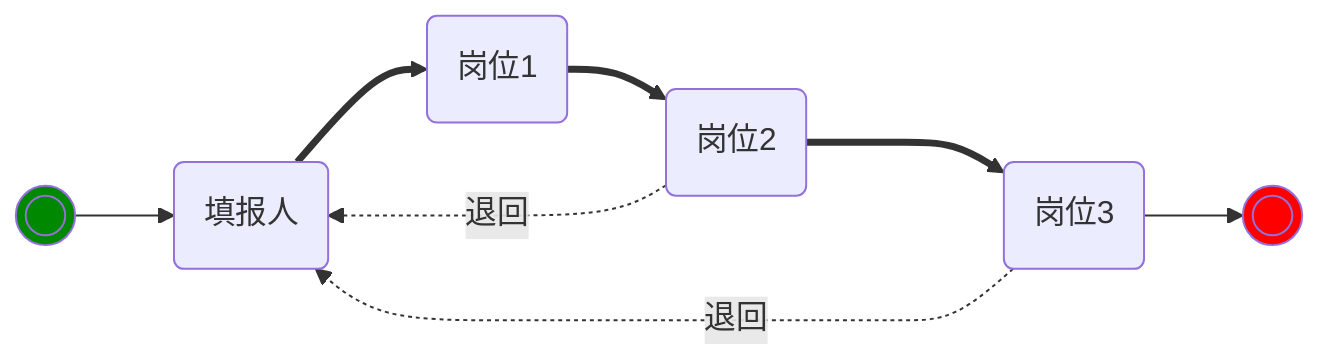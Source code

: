 flowchart LR
	classDef sc fill:#080
	classDef ec fill:#f00
	node-start((( ))):::sc
	--> node-1(填报人)
	==> node-2(岗位1)
	==> node-3(岗位2)
	===> node-4(岗位3)
	--> node-end((( ))):::ec
	node-3 & node-4 -. 退回 .-> node-1